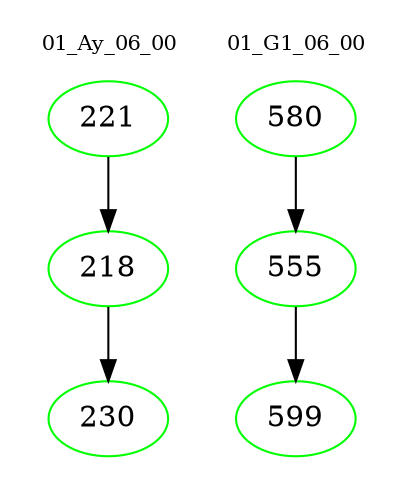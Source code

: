 digraph{
subgraph cluster_0 {
color = white
label = "01_Ay_06_00";
fontsize=10;
T0_221 [label="221", color="green"]
T0_221 -> T0_218 [color="black"]
T0_218 [label="218", color="green"]
T0_218 -> T0_230 [color="black"]
T0_230 [label="230", color="green"]
}
subgraph cluster_1 {
color = white
label = "01_G1_06_00";
fontsize=10;
T1_580 [label="580", color="green"]
T1_580 -> T1_555 [color="black"]
T1_555 [label="555", color="green"]
T1_555 -> T1_599 [color="black"]
T1_599 [label="599", color="green"]
}
}

